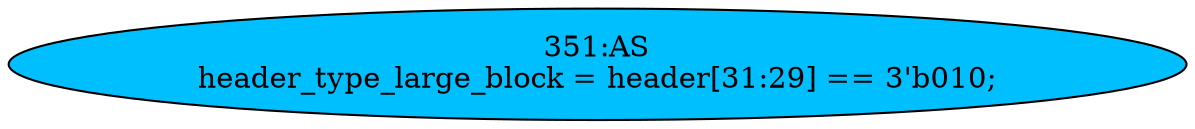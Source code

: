 strict digraph "" {
	node [label="\N"];
	"351:AS"	 [ast="<pyverilog.vparser.ast.Assign object at 0x7f1e4d7e7490>",
		def_var="['header_type_large_block']",
		fillcolor=deepskyblue,
		label="351:AS
header_type_large_block = header[31:29] == 3'b010;",
		statements="[]",
		style=filled,
		typ=Assign,
		use_var="['header']"];
}
